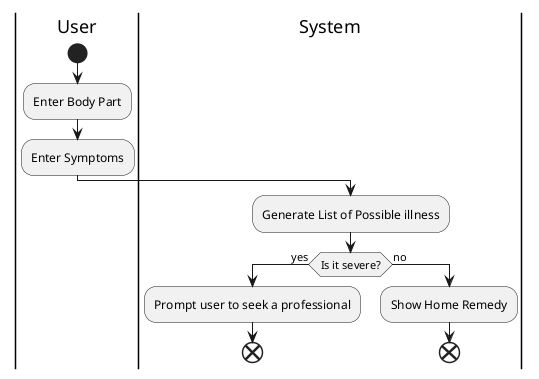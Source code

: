 @startuml
|User|
start
:Enter Body Part;
:Enter Symptoms;
|System|
:Generate List of Possible illness;
if (Is it severe?) then (yes)
  :Prompt user to seek a professional;
end
else (no)
  :Show Home Remedy;
end
@enduml